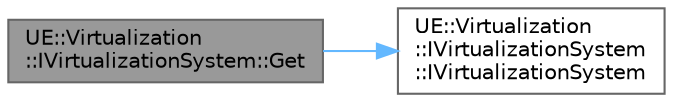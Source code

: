 digraph "UE::Virtualization::IVirtualizationSystem::Get"
{
 // INTERACTIVE_SVG=YES
 // LATEX_PDF_SIZE
  bgcolor="transparent";
  edge [fontname=Helvetica,fontsize=10,labelfontname=Helvetica,labelfontsize=10];
  node [fontname=Helvetica,fontsize=10,shape=box,height=0.2,width=0.4];
  rankdir="LR";
  Node1 [id="Node000001",label="UE::Virtualization\l::IVirtualizationSystem::Get",height=0.2,width=0.4,color="gray40", fillcolor="grey60", style="filled", fontcolor="black",tooltip="Gain access to the current virtualization system active for the project."];
  Node1 -> Node2 [id="edge1_Node000001_Node000002",color="steelblue1",style="solid",tooltip=" "];
  Node2 [id="Node000002",label="UE::Virtualization\l::IVirtualizationSystem\l::IVirtualizationSystem",height=0.2,width=0.4,color="grey40", fillcolor="white", style="filled",URL="$d6/d15/classUE_1_1Virtualization_1_1IVirtualizationSystem.html#a88be7d0003065827b33c7fe9d3cd0923",tooltip=" "];
}
